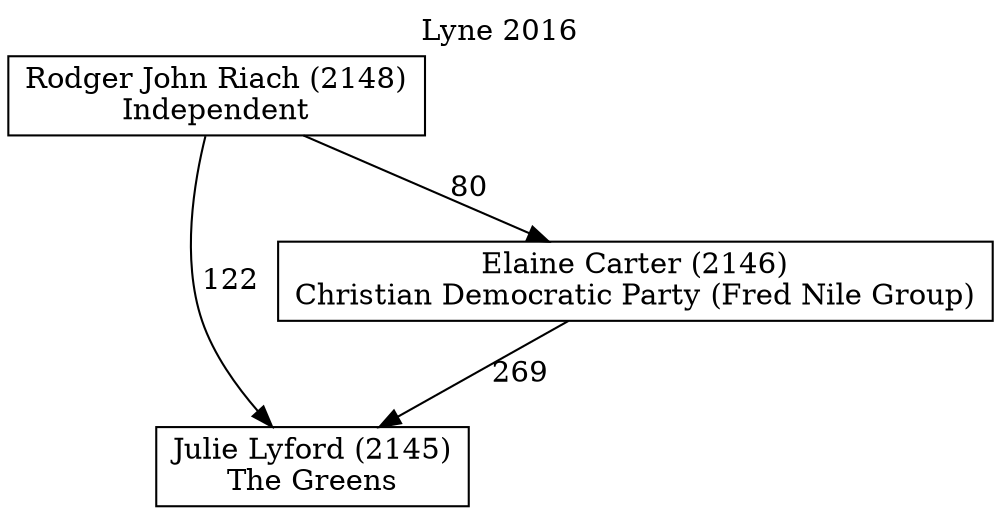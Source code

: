// House preference flow
digraph "Julie Lyford (2145)_Lyne_2016" {
	graph [label="Lyne 2016" labelloc=t mclimit=10]
	node [shape=box]
	"Julie Lyford (2145)" [label="Julie Lyford (2145)
The Greens"]
	"Elaine Carter (2146)" [label="Elaine Carter (2146)
Christian Democratic Party (Fred Nile Group)"]
	"Rodger John Riach (2148)" [label="Rodger John Riach (2148)
Independent"]
	"Julie Lyford (2145)" [label="Julie Lyford (2145)
The Greens"]
	"Rodger John Riach (2148)" [label="Rodger John Riach (2148)
Independent"]
	"Rodger John Riach (2148)" [label="Rodger John Riach (2148)
Independent"]
	"Elaine Carter (2146)" [label="Elaine Carter (2146)
Christian Democratic Party (Fred Nile Group)"]
	"Rodger John Riach (2148)" [label="Rodger John Riach (2148)
Independent"]
	"Rodger John Riach (2148)" [label="Rodger John Riach (2148)
Independent"]
	"Elaine Carter (2146)" -> "Julie Lyford (2145)" [label=269]
	"Rodger John Riach (2148)" -> "Elaine Carter (2146)" [label=80]
	"Rodger John Riach (2148)" -> "Julie Lyford (2145)" [label=122]
}
